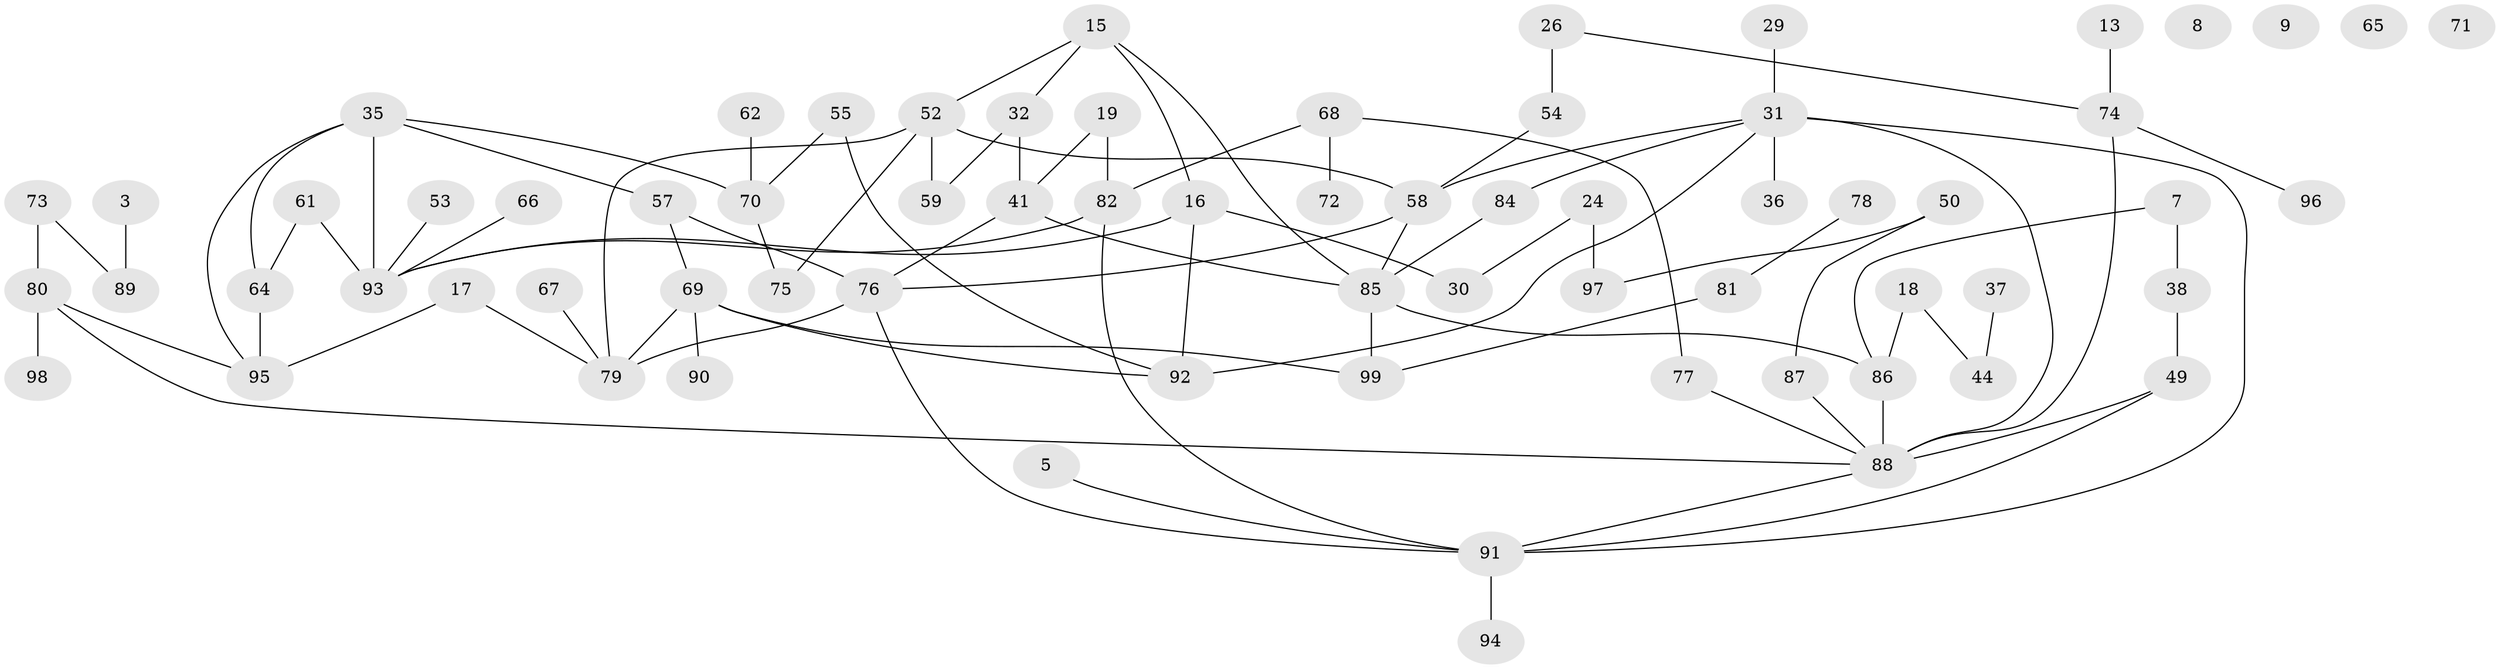 // original degree distribution, {3: 0.1717171717171717, 2: 0.3434343434343434, 1: 0.18181818181818182, 0: 0.04040404040404041, 4: 0.1414141414141414, 5: 0.08080808080808081, 6: 0.030303030303030304, 7: 0.010101010101010102}
// Generated by graph-tools (version 1.1) at 2025/43/03/04/25 21:43:36]
// undirected, 69 vertices, 91 edges
graph export_dot {
graph [start="1"]
  node [color=gray90,style=filled];
  3;
  5;
  7;
  8;
  9;
  13;
  15;
  16;
  17;
  18;
  19;
  24;
  26;
  29;
  30;
  31 [super="+14"];
  32 [super="+22"];
  35 [super="+23"];
  36;
  37;
  38;
  41;
  44;
  49 [super="+20"];
  50;
  52 [super="+48"];
  53;
  54;
  55;
  57 [super="+10"];
  58;
  59;
  61;
  62;
  64 [super="+60"];
  65;
  66;
  67;
  68 [super="+46"];
  69 [super="+4+40"];
  70 [super="+45"];
  71;
  72;
  73;
  74;
  75;
  76 [super="+1"];
  77;
  78;
  79;
  80 [super="+2+12"];
  81 [super="+51"];
  82;
  84;
  85;
  86;
  87;
  88 [super="+56+39"];
  89;
  90;
  91 [super="+63"];
  92;
  93 [super="+21+83"];
  94;
  95;
  96;
  97;
  98;
  99 [super="+43"];
  3 -- 89;
  5 -- 91;
  7 -- 38;
  7 -- 86;
  13 -- 74;
  15 -- 16;
  15 -- 32;
  15 -- 52;
  15 -- 85;
  16 -- 30;
  16 -- 92;
  16 -- 93;
  17 -- 79;
  17 -- 95;
  18 -- 44;
  18 -- 86;
  19 -- 41;
  19 -- 82;
  24 -- 30;
  24 -- 97;
  26 -- 54;
  26 -- 74;
  29 -- 31;
  31 -- 58;
  31 -- 92;
  31 -- 84;
  31 -- 36;
  31 -- 88 [weight=2];
  31 -- 91;
  32 -- 41 [weight=2];
  32 -- 59;
  35 -- 64;
  35 -- 93 [weight=2];
  35 -- 57;
  35 -- 95;
  35 -- 70;
  37 -- 44;
  38 -- 49;
  41 -- 76;
  41 -- 85;
  49 -- 88 [weight=2];
  49 -- 91;
  50 -- 87;
  50 -- 97;
  52 -- 59;
  52 -- 75;
  52 -- 58;
  52 -- 79;
  53 -- 93;
  54 -- 58;
  55 -- 92;
  55 -- 70;
  57 -- 76;
  57 -- 69;
  58 -- 85;
  58 -- 76;
  61 -- 93;
  61 -- 64;
  62 -- 70;
  64 -- 95 [weight=2];
  66 -- 93;
  67 -- 79;
  68 -- 77;
  68 -- 82;
  68 -- 72;
  69 -- 92 [weight=2];
  69 -- 99;
  69 -- 90;
  69 -- 79;
  70 -- 75;
  73 -- 80;
  73 -- 89;
  74 -- 96;
  74 -- 88;
  76 -- 79;
  76 -- 91;
  77 -- 88;
  78 -- 81;
  80 -- 95;
  80 -- 98;
  80 -- 88 [weight=2];
  81 -- 99;
  82 -- 93;
  82 -- 91;
  84 -- 85;
  85 -- 86;
  85 -- 99 [weight=2];
  86 -- 88;
  87 -- 88;
  88 -- 91;
  91 -- 94;
}
